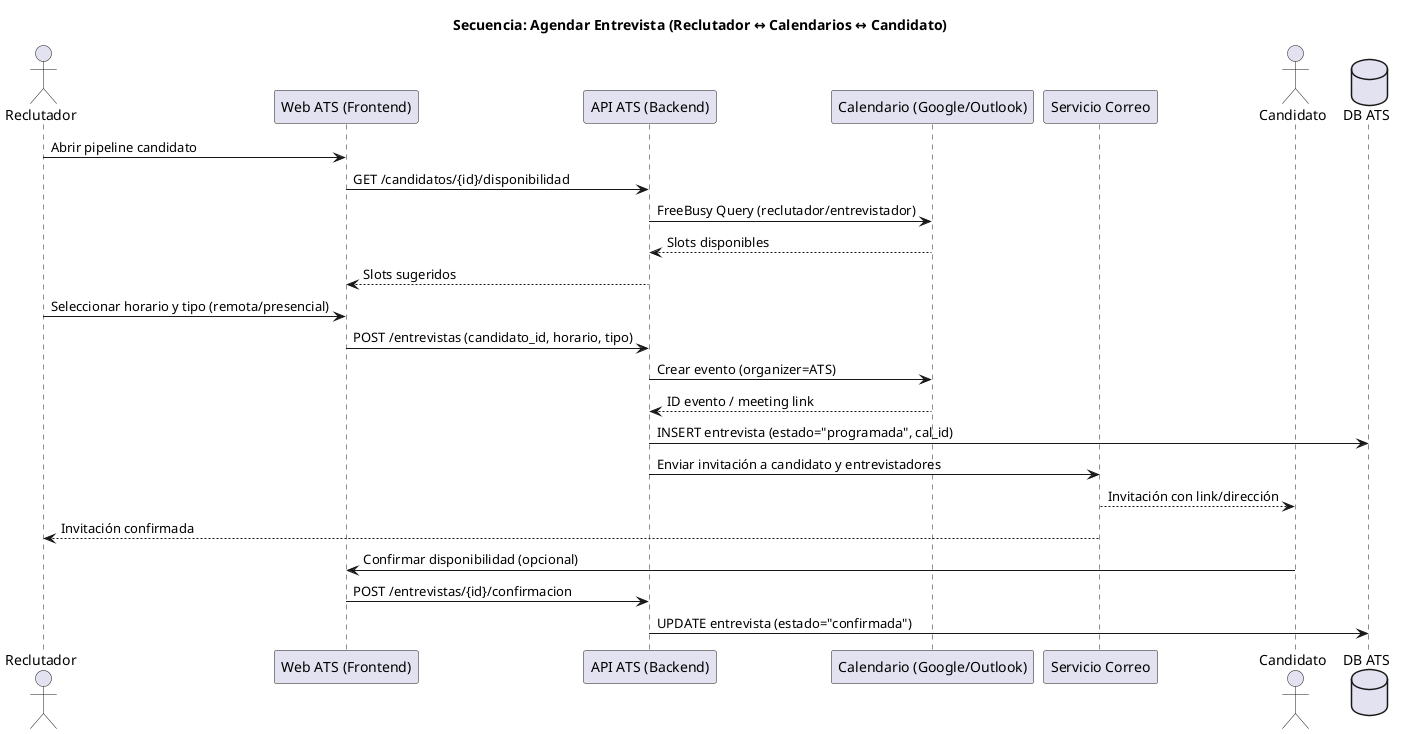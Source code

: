 
@startuml SEQ_Agendar_Entrevista
title Secuencia: Agendar Entrevista (Reclutador ↔ Calendarios ↔ Candidato)

actor "Reclutador" as R
participant "Web ATS (Frontend)" as FE
participant "API ATS (Backend)" as BE
participant "Calendario (Google/Outlook)" as CAL
participant "Servicio Correo" as Mail
actor "Candidato" as C
database "DB ATS" as DB

R -> FE : Abrir pipeline candidato
FE -> BE : GET /candidatos/{id}/disponibilidad
BE -> CAL : FreeBusy Query (reclutador/entrevistador)
CAL --> BE : Slots disponibles
BE --> FE : Slots sugeridos

R -> FE : Seleccionar horario y tipo (remota/presencial)
FE -> BE : POST /entrevistas (candidato_id, horario, tipo)
BE -> CAL : Crear evento (organizer=ATS)
CAL --> BE : ID evento / meeting link
BE -> DB : INSERT entrevista (estado="programada", cal_id)
BE -> Mail : Enviar invitación a candidato y entrevistadores
Mail --> C : Invitación con link/dirección
Mail --> R : Invitación confirmada

C -> FE : Confirmar disponibilidad (opcional)
FE -> BE : POST /entrevistas/{id}/confirmacion
BE -> DB : UPDATE entrevista (estado="confirmada")

@enduml
